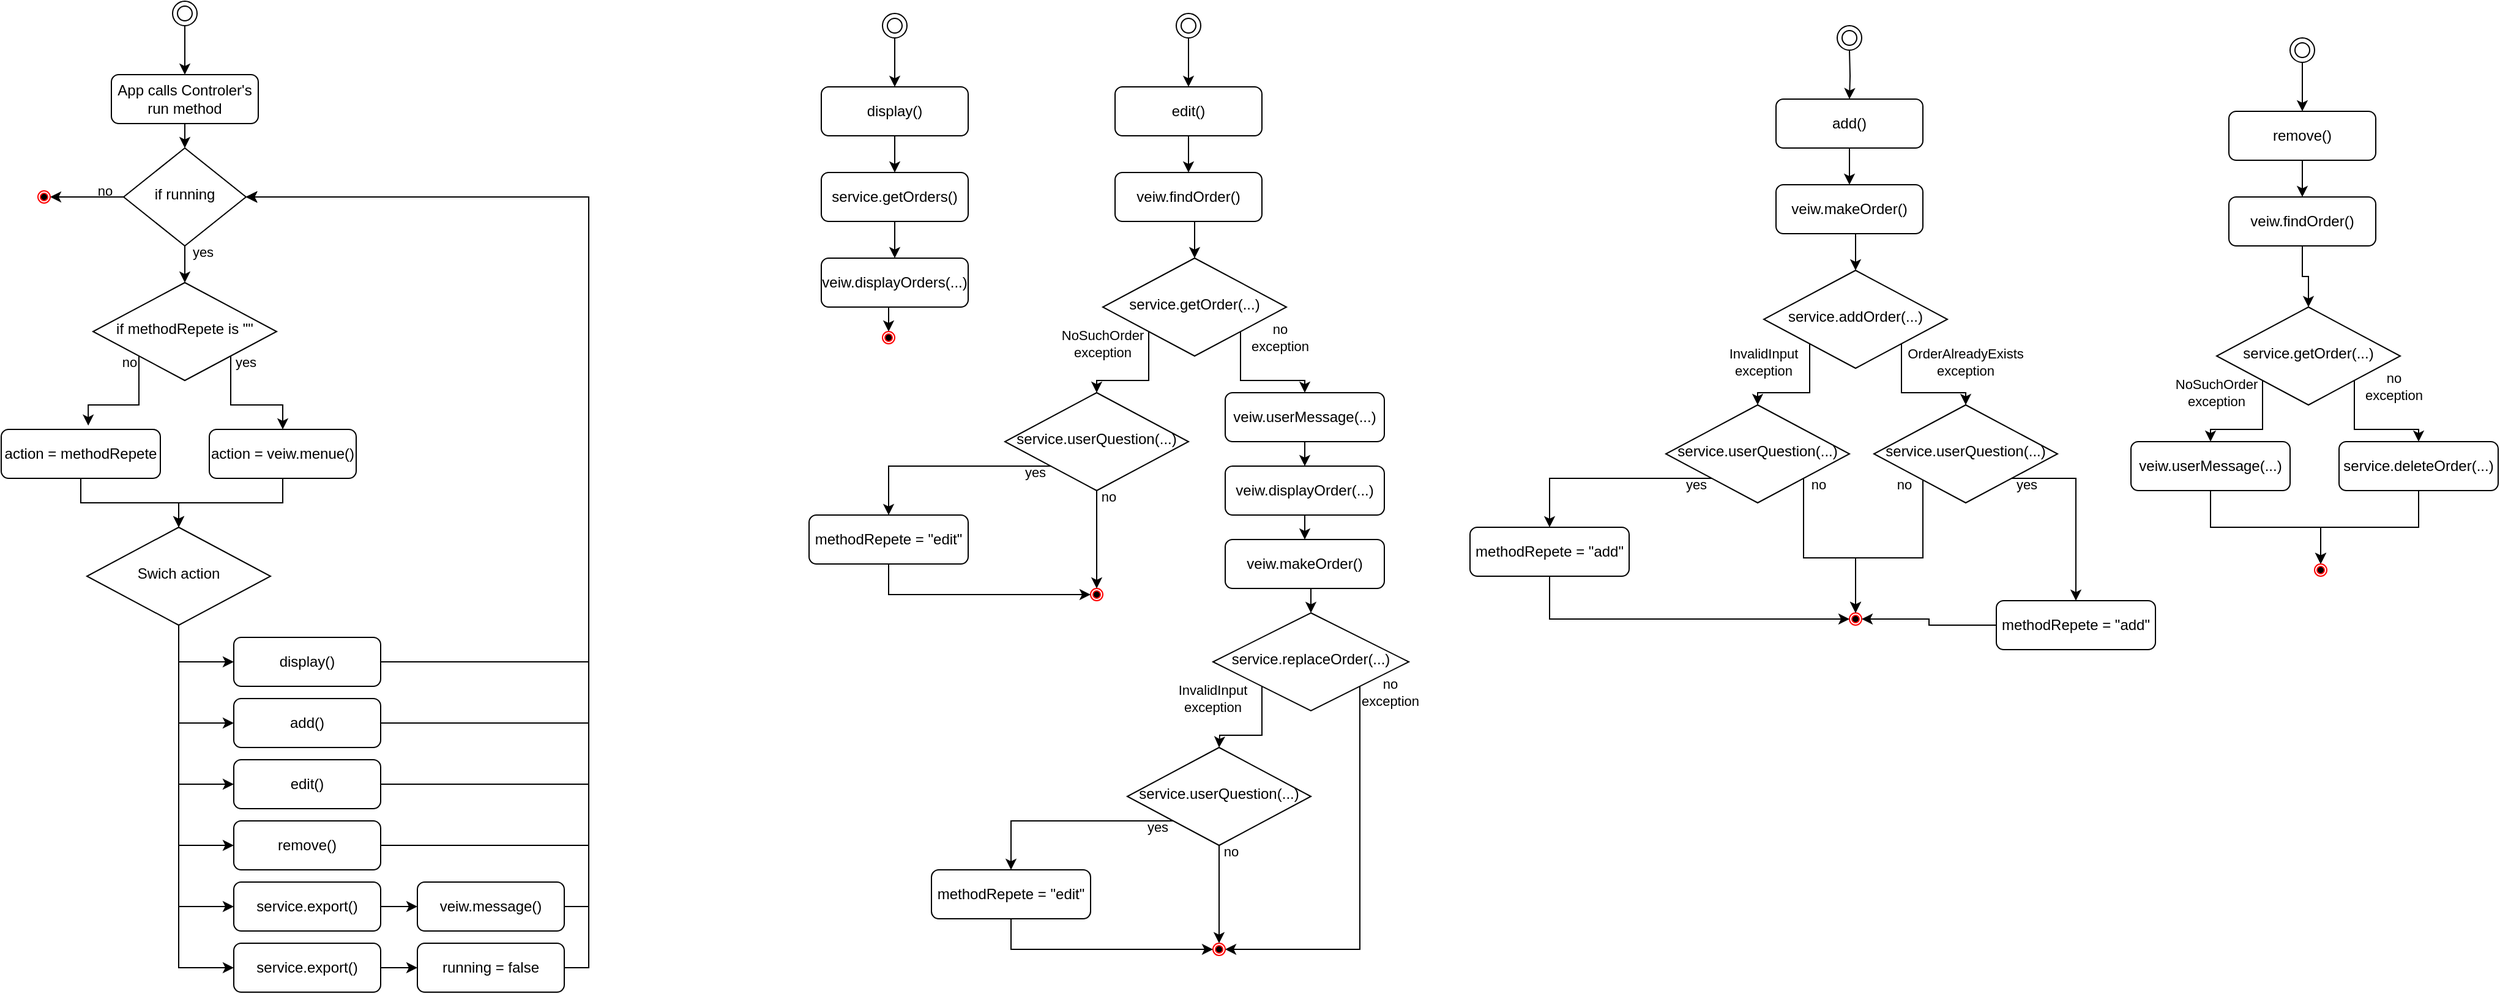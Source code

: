 <mxfile version="24.7.17">
  <diagram id="C5RBs43oDa-KdzZeNtuy" name="Page-1">
    <mxGraphModel dx="679" dy="293" grid="1" gridSize="10" guides="0" tooltips="1" connect="1" arrows="1" fold="1" page="1" pageScale="1" pageWidth="827" pageHeight="1169" math="0" shadow="0">
      <root>
        <mxCell id="WIyWlLk6GJQsqaUBKTNV-0" />
        <mxCell id="WIyWlLk6GJQsqaUBKTNV-1" parent="WIyWlLk6GJQsqaUBKTNV-0" />
        <mxCell id="7ZxJNs3VHyKRD9COMfkm-7" style="edgeStyle=orthogonalEdgeStyle;rounded=0;orthogonalLoop=1;jettySize=auto;html=1;exitX=0.5;exitY=1;exitDx=0;exitDy=0;entryX=0.5;entryY=0;entryDx=0;entryDy=0;" edge="1" parent="WIyWlLk6GJQsqaUBKTNV-1" source="WIyWlLk6GJQsqaUBKTNV-3" target="7ZxJNs3VHyKRD9COMfkm-1">
          <mxGeometry relative="1" as="geometry" />
        </mxCell>
        <mxCell id="WIyWlLk6GJQsqaUBKTNV-3" value="App calls Controler&#39;s run method" style="rounded=1;whiteSpace=wrap;html=1;fontSize=12;glass=0;strokeWidth=1;shadow=0;" parent="WIyWlLk6GJQsqaUBKTNV-1" vertex="1">
          <mxGeometry x="160" y="80" width="120" height="40" as="geometry" />
        </mxCell>
        <mxCell id="7ZxJNs3VHyKRD9COMfkm-8" style="edgeStyle=orthogonalEdgeStyle;rounded=0;orthogonalLoop=1;jettySize=auto;html=1;exitX=0;exitY=0.5;exitDx=0;exitDy=0;entryX=1;entryY=0.5;entryDx=0;entryDy=0;" edge="1" parent="WIyWlLk6GJQsqaUBKTNV-1" source="7ZxJNs3VHyKRD9COMfkm-1" target="7ZxJNs3VHyKRD9COMfkm-3">
          <mxGeometry relative="1" as="geometry" />
        </mxCell>
        <mxCell id="7ZxJNs3VHyKRD9COMfkm-14" style="edgeStyle=orthogonalEdgeStyle;rounded=0;orthogonalLoop=1;jettySize=auto;html=1;exitX=0.5;exitY=1;exitDx=0;exitDy=0;entryX=0.5;entryY=0;entryDx=0;entryDy=0;" edge="1" parent="WIyWlLk6GJQsqaUBKTNV-1" source="7ZxJNs3VHyKRD9COMfkm-1" target="7ZxJNs3VHyKRD9COMfkm-2">
          <mxGeometry relative="1" as="geometry" />
        </mxCell>
        <mxCell id="7ZxJNs3VHyKRD9COMfkm-1" value="if running" style="rhombus;whiteSpace=wrap;html=1;shadow=0;fontFamily=Helvetica;fontSize=12;align=center;strokeWidth=1;spacing=6;spacingTop=-4;" vertex="1" parent="WIyWlLk6GJQsqaUBKTNV-1">
          <mxGeometry x="170" y="140" width="100" height="80" as="geometry" />
        </mxCell>
        <mxCell id="7ZxJNs3VHyKRD9COMfkm-20" style="edgeStyle=orthogonalEdgeStyle;rounded=0;orthogonalLoop=1;jettySize=auto;html=1;exitX=1;exitY=1;exitDx=0;exitDy=0;" edge="1" parent="WIyWlLk6GJQsqaUBKTNV-1" source="7ZxJNs3VHyKRD9COMfkm-2" target="7ZxJNs3VHyKRD9COMfkm-19">
          <mxGeometry relative="1" as="geometry" />
        </mxCell>
        <mxCell id="7ZxJNs3VHyKRD9COMfkm-2" value="if methodRepete is &quot;&quot;" style="rhombus;whiteSpace=wrap;html=1;shadow=0;fontFamily=Helvetica;fontSize=12;align=center;strokeWidth=1;spacing=6;spacingTop=-4;" vertex="1" parent="WIyWlLk6GJQsqaUBKTNV-1">
          <mxGeometry x="145" y="250" width="150" height="80" as="geometry" />
        </mxCell>
        <mxCell id="7ZxJNs3VHyKRD9COMfkm-3" value="" style="ellipse;html=1;shape=endState;fillColor=#000000;strokeColor=#ff0000;" vertex="1" parent="WIyWlLk6GJQsqaUBKTNV-1">
          <mxGeometry x="100" y="175" width="10" height="10" as="geometry" />
        </mxCell>
        <mxCell id="7ZxJNs3VHyKRD9COMfkm-6" style="edgeStyle=orthogonalEdgeStyle;rounded=0;orthogonalLoop=1;jettySize=auto;html=1;exitX=0.5;exitY=1;exitDx=0;exitDy=0;entryX=0.5;entryY=0;entryDx=0;entryDy=0;" edge="1" parent="WIyWlLk6GJQsqaUBKTNV-1" source="7ZxJNs3VHyKRD9COMfkm-4" target="WIyWlLk6GJQsqaUBKTNV-3">
          <mxGeometry relative="1" as="geometry" />
        </mxCell>
        <mxCell id="7ZxJNs3VHyKRD9COMfkm-4" value="" style="ellipse;shape=doubleEllipse;html=1;dashed=0;whiteSpace=wrap;aspect=fixed;" vertex="1" parent="WIyWlLk6GJQsqaUBKTNV-1">
          <mxGeometry x="210" y="20" width="20" height="20" as="geometry" />
        </mxCell>
        <mxCell id="7ZxJNs3VHyKRD9COMfkm-12" value="no" style="text;html=1;align=center;verticalAlign=middle;whiteSpace=wrap;rounded=0;fontSize=11;" vertex="1" parent="WIyWlLk6GJQsqaUBKTNV-1">
          <mxGeometry x="140" y="170" width="30" height="10" as="geometry" />
        </mxCell>
        <mxCell id="7ZxJNs3VHyKRD9COMfkm-16" value="yes" style="text;html=1;align=center;verticalAlign=middle;whiteSpace=wrap;rounded=0;fontSize=11;" vertex="1" parent="WIyWlLk6GJQsqaUBKTNV-1">
          <mxGeometry x="220" y="220" width="30" height="10" as="geometry" />
        </mxCell>
        <mxCell id="7ZxJNs3VHyKRD9COMfkm-34" style="edgeStyle=orthogonalEdgeStyle;rounded=0;orthogonalLoop=1;jettySize=auto;html=1;exitX=0.5;exitY=1;exitDx=0;exitDy=0;entryX=0.5;entryY=0;entryDx=0;entryDy=0;" edge="1" parent="WIyWlLk6GJQsqaUBKTNV-1" source="7ZxJNs3VHyKRD9COMfkm-18" target="7ZxJNs3VHyKRD9COMfkm-30">
          <mxGeometry relative="1" as="geometry" />
        </mxCell>
        <mxCell id="7ZxJNs3VHyKRD9COMfkm-18" value="action = methodRepete" style="rounded=1;whiteSpace=wrap;html=1;fontSize=12;glass=0;strokeWidth=1;shadow=0;" vertex="1" parent="WIyWlLk6GJQsqaUBKTNV-1">
          <mxGeometry x="70" y="370" width="130" height="40" as="geometry" />
        </mxCell>
        <mxCell id="7ZxJNs3VHyKRD9COMfkm-35" style="edgeStyle=orthogonalEdgeStyle;rounded=0;orthogonalLoop=1;jettySize=auto;html=1;exitX=0.5;exitY=1;exitDx=0;exitDy=0;entryX=0.5;entryY=0;entryDx=0;entryDy=0;" edge="1" parent="WIyWlLk6GJQsqaUBKTNV-1" source="7ZxJNs3VHyKRD9COMfkm-19" target="7ZxJNs3VHyKRD9COMfkm-30">
          <mxGeometry relative="1" as="geometry" />
        </mxCell>
        <mxCell id="7ZxJNs3VHyKRD9COMfkm-19" value="action = veiw.menue()" style="rounded=1;whiteSpace=wrap;html=1;fontSize=12;glass=0;strokeWidth=1;shadow=0;" vertex="1" parent="WIyWlLk6GJQsqaUBKTNV-1">
          <mxGeometry x="240" y="370" width="120" height="40" as="geometry" />
        </mxCell>
        <mxCell id="7ZxJNs3VHyKRD9COMfkm-21" style="edgeStyle=orthogonalEdgeStyle;rounded=0;orthogonalLoop=1;jettySize=auto;html=1;exitX=0;exitY=1;exitDx=0;exitDy=0;entryX=0.547;entryY=-0.078;entryDx=0;entryDy=0;entryPerimeter=0;" edge="1" parent="WIyWlLk6GJQsqaUBKTNV-1" source="7ZxJNs3VHyKRD9COMfkm-2" target="7ZxJNs3VHyKRD9COMfkm-18">
          <mxGeometry relative="1" as="geometry" />
        </mxCell>
        <mxCell id="7ZxJNs3VHyKRD9COMfkm-22" value="yes" style="text;html=1;align=center;verticalAlign=middle;whiteSpace=wrap;rounded=0;fontSize=11;" vertex="1" parent="WIyWlLk6GJQsqaUBKTNV-1">
          <mxGeometry x="260" y="310" width="20" height="10" as="geometry" />
        </mxCell>
        <mxCell id="7ZxJNs3VHyKRD9COMfkm-23" value="no" style="text;html=1;align=center;verticalAlign=middle;whiteSpace=wrap;rounded=0;fontSize=11;" vertex="1" parent="WIyWlLk6GJQsqaUBKTNV-1">
          <mxGeometry x="160" y="310" width="30" height="10" as="geometry" />
        </mxCell>
        <mxCell id="7ZxJNs3VHyKRD9COMfkm-46" style="edgeStyle=orthogonalEdgeStyle;rounded=0;orthogonalLoop=1;jettySize=auto;html=1;exitX=0.5;exitY=1;exitDx=0;exitDy=0;entryX=0;entryY=0.5;entryDx=0;entryDy=0;" edge="1" parent="WIyWlLk6GJQsqaUBKTNV-1" source="7ZxJNs3VHyKRD9COMfkm-30" target="7ZxJNs3VHyKRD9COMfkm-36">
          <mxGeometry relative="1" as="geometry" />
        </mxCell>
        <mxCell id="7ZxJNs3VHyKRD9COMfkm-47" style="edgeStyle=orthogonalEdgeStyle;rounded=0;orthogonalLoop=1;jettySize=auto;html=1;exitX=0.5;exitY=1;exitDx=0;exitDy=0;entryX=0;entryY=0.5;entryDx=0;entryDy=0;" edge="1" parent="WIyWlLk6GJQsqaUBKTNV-1" source="7ZxJNs3VHyKRD9COMfkm-30" target="7ZxJNs3VHyKRD9COMfkm-41">
          <mxGeometry relative="1" as="geometry" />
        </mxCell>
        <mxCell id="7ZxJNs3VHyKRD9COMfkm-48" style="edgeStyle=orthogonalEdgeStyle;rounded=0;orthogonalLoop=1;jettySize=auto;html=1;entryX=0;entryY=0.5;entryDx=0;entryDy=0;" edge="1" parent="WIyWlLk6GJQsqaUBKTNV-1" source="7ZxJNs3VHyKRD9COMfkm-30" target="7ZxJNs3VHyKRD9COMfkm-40">
          <mxGeometry relative="1" as="geometry" />
        </mxCell>
        <mxCell id="7ZxJNs3VHyKRD9COMfkm-49" style="edgeStyle=orthogonalEdgeStyle;rounded=0;orthogonalLoop=1;jettySize=auto;html=1;entryX=0;entryY=0.5;entryDx=0;entryDy=0;" edge="1" parent="WIyWlLk6GJQsqaUBKTNV-1" source="7ZxJNs3VHyKRD9COMfkm-30" target="7ZxJNs3VHyKRD9COMfkm-39">
          <mxGeometry relative="1" as="geometry" />
        </mxCell>
        <mxCell id="7ZxJNs3VHyKRD9COMfkm-50" style="edgeStyle=orthogonalEdgeStyle;rounded=0;orthogonalLoop=1;jettySize=auto;html=1;entryX=0;entryY=0.5;entryDx=0;entryDy=0;" edge="1" parent="WIyWlLk6GJQsqaUBKTNV-1" source="7ZxJNs3VHyKRD9COMfkm-30" target="7ZxJNs3VHyKRD9COMfkm-38">
          <mxGeometry relative="1" as="geometry" />
        </mxCell>
        <mxCell id="7ZxJNs3VHyKRD9COMfkm-51" style="edgeStyle=orthogonalEdgeStyle;rounded=0;orthogonalLoop=1;jettySize=auto;html=1;entryX=0;entryY=0.5;entryDx=0;entryDy=0;" edge="1" parent="WIyWlLk6GJQsqaUBKTNV-1" source="7ZxJNs3VHyKRD9COMfkm-30" target="7ZxJNs3VHyKRD9COMfkm-42">
          <mxGeometry relative="1" as="geometry" />
        </mxCell>
        <mxCell id="7ZxJNs3VHyKRD9COMfkm-30" value="Swich action" style="rhombus;whiteSpace=wrap;html=1;shadow=0;fontFamily=Helvetica;fontSize=12;align=center;strokeWidth=1;spacing=6;spacingTop=-4;" vertex="1" parent="WIyWlLk6GJQsqaUBKTNV-1">
          <mxGeometry x="140" y="450" width="150" height="80" as="geometry" />
        </mxCell>
        <mxCell id="7ZxJNs3VHyKRD9COMfkm-60" style="edgeStyle=orthogonalEdgeStyle;rounded=0;orthogonalLoop=1;jettySize=auto;html=1;exitX=1;exitY=0.5;exitDx=0;exitDy=0;entryX=1;entryY=0.5;entryDx=0;entryDy=0;" edge="1" parent="WIyWlLk6GJQsqaUBKTNV-1" source="7ZxJNs3VHyKRD9COMfkm-36" target="7ZxJNs3VHyKRD9COMfkm-1">
          <mxGeometry relative="1" as="geometry">
            <mxPoint x="550" y="559.692" as="targetPoint" />
            <Array as="points">
              <mxPoint x="550" y="560" />
              <mxPoint x="550" y="180" />
            </Array>
          </mxGeometry>
        </mxCell>
        <mxCell id="7ZxJNs3VHyKRD9COMfkm-36" value="display()" style="rounded=1;whiteSpace=wrap;html=1;fontSize=12;glass=0;strokeWidth=1;shadow=0;" vertex="1" parent="WIyWlLk6GJQsqaUBKTNV-1">
          <mxGeometry x="260" y="540" width="120" height="40" as="geometry" />
        </mxCell>
        <mxCell id="7ZxJNs3VHyKRD9COMfkm-56" style="edgeStyle=orthogonalEdgeStyle;rounded=0;orthogonalLoop=1;jettySize=auto;html=1;exitX=1;exitY=0.5;exitDx=0;exitDy=0;entryX=1;entryY=0.5;entryDx=0;entryDy=0;" edge="1" parent="WIyWlLk6GJQsqaUBKTNV-1" source="7ZxJNs3VHyKRD9COMfkm-37" target="7ZxJNs3VHyKRD9COMfkm-1">
          <mxGeometry relative="1" as="geometry">
            <mxPoint x="570" y="540" as="targetPoint" />
          </mxGeometry>
        </mxCell>
        <mxCell id="7ZxJNs3VHyKRD9COMfkm-37" value="veiw.message()" style="rounded=1;whiteSpace=wrap;html=1;fontSize=12;glass=0;strokeWidth=1;shadow=0;" vertex="1" parent="WIyWlLk6GJQsqaUBKTNV-1">
          <mxGeometry x="410" y="740" width="120" height="40" as="geometry" />
        </mxCell>
        <mxCell id="7ZxJNs3VHyKRD9COMfkm-52" style="edgeStyle=orthogonalEdgeStyle;rounded=0;orthogonalLoop=1;jettySize=auto;html=1;exitX=1;exitY=0.5;exitDx=0;exitDy=0;entryX=0;entryY=0.5;entryDx=0;entryDy=0;" edge="1" parent="WIyWlLk6GJQsqaUBKTNV-1" source="7ZxJNs3VHyKRD9COMfkm-38" target="7ZxJNs3VHyKRD9COMfkm-37">
          <mxGeometry relative="1" as="geometry" />
        </mxCell>
        <mxCell id="7ZxJNs3VHyKRD9COMfkm-38" value="service.export()" style="rounded=1;whiteSpace=wrap;html=1;fontSize=12;glass=0;strokeWidth=1;shadow=0;" vertex="1" parent="WIyWlLk6GJQsqaUBKTNV-1">
          <mxGeometry x="260" y="740" width="120" height="40" as="geometry" />
        </mxCell>
        <mxCell id="7ZxJNs3VHyKRD9COMfkm-57" style="edgeStyle=orthogonalEdgeStyle;rounded=0;orthogonalLoop=1;jettySize=auto;html=1;entryX=1;entryY=0.5;entryDx=0;entryDy=0;" edge="1" parent="WIyWlLk6GJQsqaUBKTNV-1" source="7ZxJNs3VHyKRD9COMfkm-39" target="7ZxJNs3VHyKRD9COMfkm-1">
          <mxGeometry relative="1" as="geometry">
            <mxPoint x="330" y="200" as="targetPoint" />
            <Array as="points">
              <mxPoint x="550" y="710" />
              <mxPoint x="550" y="180" />
            </Array>
          </mxGeometry>
        </mxCell>
        <mxCell id="7ZxJNs3VHyKRD9COMfkm-39" value="remove()" style="rounded=1;whiteSpace=wrap;html=1;fontSize=12;glass=0;strokeWidth=1;shadow=0;" vertex="1" parent="WIyWlLk6GJQsqaUBKTNV-1">
          <mxGeometry x="260" y="690" width="120" height="40" as="geometry" />
        </mxCell>
        <mxCell id="7ZxJNs3VHyKRD9COMfkm-58" style="edgeStyle=orthogonalEdgeStyle;rounded=0;orthogonalLoop=1;jettySize=auto;html=1;entryX=1;entryY=0.5;entryDx=0;entryDy=0;" edge="1" parent="WIyWlLk6GJQsqaUBKTNV-1" source="7ZxJNs3VHyKRD9COMfkm-40" target="7ZxJNs3VHyKRD9COMfkm-1">
          <mxGeometry relative="1" as="geometry">
            <mxPoint x="550" y="660" as="targetPoint" />
            <Array as="points">
              <mxPoint x="550" y="660" />
              <mxPoint x="550" y="180" />
            </Array>
          </mxGeometry>
        </mxCell>
        <mxCell id="7ZxJNs3VHyKRD9COMfkm-40" value="edit()" style="rounded=1;whiteSpace=wrap;html=1;fontSize=12;glass=0;strokeWidth=1;shadow=0;" vertex="1" parent="WIyWlLk6GJQsqaUBKTNV-1">
          <mxGeometry x="260" y="640" width="120" height="40" as="geometry" />
        </mxCell>
        <mxCell id="7ZxJNs3VHyKRD9COMfkm-59" style="edgeStyle=orthogonalEdgeStyle;rounded=0;orthogonalLoop=1;jettySize=auto;html=1;exitX=1;exitY=0.5;exitDx=0;exitDy=0;entryX=1;entryY=0.5;entryDx=0;entryDy=0;" edge="1" parent="WIyWlLk6GJQsqaUBKTNV-1" source="7ZxJNs3VHyKRD9COMfkm-41" target="7ZxJNs3VHyKRD9COMfkm-1">
          <mxGeometry relative="1" as="geometry">
            <mxPoint x="330" y="230" as="targetPoint" />
            <Array as="points">
              <mxPoint x="550" y="610" />
              <mxPoint x="550" y="180" />
            </Array>
          </mxGeometry>
        </mxCell>
        <mxCell id="7ZxJNs3VHyKRD9COMfkm-41" value="add()" style="rounded=1;whiteSpace=wrap;html=1;fontSize=12;glass=0;strokeWidth=1;shadow=0;" vertex="1" parent="WIyWlLk6GJQsqaUBKTNV-1">
          <mxGeometry x="260" y="590" width="120" height="40" as="geometry" />
        </mxCell>
        <mxCell id="7ZxJNs3VHyKRD9COMfkm-53" style="edgeStyle=orthogonalEdgeStyle;rounded=0;orthogonalLoop=1;jettySize=auto;html=1;exitX=1;exitY=0.5;exitDx=0;exitDy=0;entryX=0;entryY=0.5;entryDx=0;entryDy=0;" edge="1" parent="WIyWlLk6GJQsqaUBKTNV-1" source="7ZxJNs3VHyKRD9COMfkm-42" target="7ZxJNs3VHyKRD9COMfkm-43">
          <mxGeometry relative="1" as="geometry" />
        </mxCell>
        <mxCell id="7ZxJNs3VHyKRD9COMfkm-42" value="service.export()" style="rounded=1;whiteSpace=wrap;html=1;fontSize=12;glass=0;strokeWidth=1;shadow=0;" vertex="1" parent="WIyWlLk6GJQsqaUBKTNV-1">
          <mxGeometry x="260" y="790" width="120" height="40" as="geometry" />
        </mxCell>
        <mxCell id="7ZxJNs3VHyKRD9COMfkm-55" style="edgeStyle=orthogonalEdgeStyle;rounded=0;orthogonalLoop=1;jettySize=auto;html=1;exitX=1;exitY=0.5;exitDx=0;exitDy=0;entryX=1;entryY=0.5;entryDx=0;entryDy=0;" edge="1" parent="WIyWlLk6GJQsqaUBKTNV-1" source="7ZxJNs3VHyKRD9COMfkm-43" target="7ZxJNs3VHyKRD9COMfkm-1">
          <mxGeometry relative="1" as="geometry">
            <mxPoint x="550" y="177.538" as="targetPoint" />
          </mxGeometry>
        </mxCell>
        <mxCell id="7ZxJNs3VHyKRD9COMfkm-43" value="running = false" style="rounded=1;whiteSpace=wrap;html=1;fontSize=12;glass=0;strokeWidth=1;shadow=0;" vertex="1" parent="WIyWlLk6GJQsqaUBKTNV-1">
          <mxGeometry x="410" y="790" width="120" height="40" as="geometry" />
        </mxCell>
        <mxCell id="7ZxJNs3VHyKRD9COMfkm-70" style="edgeStyle=orthogonalEdgeStyle;rounded=0;orthogonalLoop=1;jettySize=auto;html=1;exitX=0.5;exitY=1;exitDx=0;exitDy=0;entryX=0.5;entryY=0;entryDx=0;entryDy=0;" edge="1" parent="WIyWlLk6GJQsqaUBKTNV-1" source="7ZxJNs3VHyKRD9COMfkm-61" target="7ZxJNs3VHyKRD9COMfkm-64">
          <mxGeometry relative="1" as="geometry" />
        </mxCell>
        <mxCell id="7ZxJNs3VHyKRD9COMfkm-61" value="display()" style="rounded=1;whiteSpace=wrap;html=1;fontSize=12;glass=0;strokeWidth=1;shadow=0;" vertex="1" parent="WIyWlLk6GJQsqaUBKTNV-1">
          <mxGeometry x="740" y="90" width="120" height="40" as="geometry" />
        </mxCell>
        <mxCell id="7ZxJNs3VHyKRD9COMfkm-62" style="edgeStyle=orthogonalEdgeStyle;rounded=0;orthogonalLoop=1;jettySize=auto;html=1;exitX=0.5;exitY=1;exitDx=0;exitDy=0;entryX=0.5;entryY=0;entryDx=0;entryDy=0;" edge="1" parent="WIyWlLk6GJQsqaUBKTNV-1" source="7ZxJNs3VHyKRD9COMfkm-63" target="7ZxJNs3VHyKRD9COMfkm-61">
          <mxGeometry relative="1" as="geometry" />
        </mxCell>
        <mxCell id="7ZxJNs3VHyKRD9COMfkm-63" value="" style="ellipse;shape=doubleEllipse;html=1;dashed=0;whiteSpace=wrap;aspect=fixed;" vertex="1" parent="WIyWlLk6GJQsqaUBKTNV-1">
          <mxGeometry x="790" y="30" width="20" height="20" as="geometry" />
        </mxCell>
        <mxCell id="7ZxJNs3VHyKRD9COMfkm-71" style="edgeStyle=orthogonalEdgeStyle;rounded=0;orthogonalLoop=1;jettySize=auto;html=1;exitX=0.5;exitY=1;exitDx=0;exitDy=0;entryX=0.5;entryY=0;entryDx=0;entryDy=0;" edge="1" parent="WIyWlLk6GJQsqaUBKTNV-1" source="7ZxJNs3VHyKRD9COMfkm-64" target="7ZxJNs3VHyKRD9COMfkm-65">
          <mxGeometry relative="1" as="geometry" />
        </mxCell>
        <mxCell id="7ZxJNs3VHyKRD9COMfkm-64" value="service.getOrders()" style="rounded=1;whiteSpace=wrap;html=1;fontSize=12;glass=0;strokeWidth=1;shadow=0;" vertex="1" parent="WIyWlLk6GJQsqaUBKTNV-1">
          <mxGeometry x="740" y="160" width="120" height="40" as="geometry" />
        </mxCell>
        <mxCell id="7ZxJNs3VHyKRD9COMfkm-72" style="edgeStyle=orthogonalEdgeStyle;rounded=0;orthogonalLoop=1;jettySize=auto;html=1;exitX=0.5;exitY=1;exitDx=0;exitDy=0;entryX=0.5;entryY=0;entryDx=0;entryDy=0;" edge="1" parent="WIyWlLk6GJQsqaUBKTNV-1" source="7ZxJNs3VHyKRD9COMfkm-65" target="7ZxJNs3VHyKRD9COMfkm-69">
          <mxGeometry relative="1" as="geometry" />
        </mxCell>
        <mxCell id="7ZxJNs3VHyKRD9COMfkm-65" value="veiw.displayOrders(...)" style="rounded=1;whiteSpace=wrap;html=1;fontSize=12;glass=0;strokeWidth=1;shadow=0;" vertex="1" parent="WIyWlLk6GJQsqaUBKTNV-1">
          <mxGeometry x="740" y="230" width="120" height="40" as="geometry" />
        </mxCell>
        <mxCell id="7ZxJNs3VHyKRD9COMfkm-69" value="" style="ellipse;html=1;shape=endState;fillColor=#000000;strokeColor=#ff0000;" vertex="1" parent="WIyWlLk6GJQsqaUBKTNV-1">
          <mxGeometry x="790" y="290" width="10" height="10" as="geometry" />
        </mxCell>
        <mxCell id="7ZxJNs3VHyKRD9COMfkm-73" style="edgeStyle=orthogonalEdgeStyle;rounded=0;orthogonalLoop=1;jettySize=auto;html=1;exitX=0.5;exitY=1;exitDx=0;exitDy=0;entryX=0.5;entryY=0;entryDx=0;entryDy=0;" edge="1" parent="WIyWlLk6GJQsqaUBKTNV-1" source="7ZxJNs3VHyKRD9COMfkm-74" target="7ZxJNs3VHyKRD9COMfkm-78">
          <mxGeometry relative="1" as="geometry" />
        </mxCell>
        <mxCell id="7ZxJNs3VHyKRD9COMfkm-74" value="edit()" style="rounded=1;whiteSpace=wrap;html=1;fontSize=12;glass=0;strokeWidth=1;shadow=0;" vertex="1" parent="WIyWlLk6GJQsqaUBKTNV-1">
          <mxGeometry x="980" y="90" width="120" height="40" as="geometry" />
        </mxCell>
        <mxCell id="7ZxJNs3VHyKRD9COMfkm-75" style="edgeStyle=orthogonalEdgeStyle;rounded=0;orthogonalLoop=1;jettySize=auto;html=1;exitX=0.5;exitY=1;exitDx=0;exitDy=0;entryX=0.5;entryY=0;entryDx=0;entryDy=0;" edge="1" parent="WIyWlLk6GJQsqaUBKTNV-1" source="7ZxJNs3VHyKRD9COMfkm-76" target="7ZxJNs3VHyKRD9COMfkm-74">
          <mxGeometry relative="1" as="geometry" />
        </mxCell>
        <mxCell id="7ZxJNs3VHyKRD9COMfkm-76" value="" style="ellipse;shape=doubleEllipse;html=1;dashed=0;whiteSpace=wrap;aspect=fixed;" vertex="1" parent="WIyWlLk6GJQsqaUBKTNV-1">
          <mxGeometry x="1030" y="30" width="20" height="20" as="geometry" />
        </mxCell>
        <mxCell id="7ZxJNs3VHyKRD9COMfkm-77" style="edgeStyle=orthogonalEdgeStyle;rounded=0;orthogonalLoop=1;jettySize=auto;html=1;exitX=0.5;exitY=1;exitDx=0;exitDy=0;entryX=0.5;entryY=0;entryDx=0;entryDy=0;" edge="1" parent="WIyWlLk6GJQsqaUBKTNV-1" source="7ZxJNs3VHyKRD9COMfkm-78" target="7ZxJNs3VHyKRD9COMfkm-82">
          <mxGeometry relative="1" as="geometry">
            <mxPoint x="1040" y="230" as="targetPoint" />
          </mxGeometry>
        </mxCell>
        <mxCell id="7ZxJNs3VHyKRD9COMfkm-78" value="veiw.findOrder()" style="rounded=1;whiteSpace=wrap;html=1;fontSize=12;glass=0;strokeWidth=1;shadow=0;" vertex="1" parent="WIyWlLk6GJQsqaUBKTNV-1">
          <mxGeometry x="980" y="160" width="120" height="40" as="geometry" />
        </mxCell>
        <mxCell id="7ZxJNs3VHyKRD9COMfkm-107" style="edgeStyle=orthogonalEdgeStyle;rounded=0;orthogonalLoop=1;jettySize=auto;html=1;exitX=1;exitY=1;exitDx=0;exitDy=0;" edge="1" parent="WIyWlLk6GJQsqaUBKTNV-1" source="7ZxJNs3VHyKRD9COMfkm-82" target="7ZxJNs3VHyKRD9COMfkm-98">
          <mxGeometry relative="1" as="geometry" />
        </mxCell>
        <mxCell id="7ZxJNs3VHyKRD9COMfkm-141" style="edgeStyle=orthogonalEdgeStyle;rounded=0;orthogonalLoop=1;jettySize=auto;html=1;exitX=0;exitY=1;exitDx=0;exitDy=0;entryX=0.5;entryY=0;entryDx=0;entryDy=0;" edge="1" parent="WIyWlLk6GJQsqaUBKTNV-1" source="7ZxJNs3VHyKRD9COMfkm-82" target="7ZxJNs3VHyKRD9COMfkm-138">
          <mxGeometry relative="1" as="geometry" />
        </mxCell>
        <mxCell id="7ZxJNs3VHyKRD9COMfkm-82" value="service.getOrder(...)" style="rhombus;whiteSpace=wrap;html=1;shadow=0;fontFamily=Helvetica;fontSize=12;align=center;strokeWidth=1;spacing=6;spacingTop=-4;" vertex="1" parent="WIyWlLk6GJQsqaUBKTNV-1">
          <mxGeometry x="970" y="230" width="150" height="80" as="geometry" />
        </mxCell>
        <mxCell id="7ZxJNs3VHyKRD9COMfkm-84" value="" style="ellipse;html=1;shape=endState;fillColor=#000000;strokeColor=#ff0000;" vertex="1" parent="WIyWlLk6GJQsqaUBKTNV-1">
          <mxGeometry x="960" y="500" width="10" height="10" as="geometry" />
        </mxCell>
        <mxCell id="7ZxJNs3VHyKRD9COMfkm-144" style="edgeStyle=orthogonalEdgeStyle;rounded=0;orthogonalLoop=1;jettySize=auto;html=1;exitX=0.5;exitY=1;exitDx=0;exitDy=0;entryX=0;entryY=0.5;entryDx=0;entryDy=0;" edge="1" parent="WIyWlLk6GJQsqaUBKTNV-1" source="7ZxJNs3VHyKRD9COMfkm-87" target="7ZxJNs3VHyKRD9COMfkm-84">
          <mxGeometry relative="1" as="geometry" />
        </mxCell>
        <mxCell id="7ZxJNs3VHyKRD9COMfkm-87" value="methodRepete = &quot;edit&quot;" style="rounded=1;whiteSpace=wrap;html=1;fontSize=12;glass=0;strokeWidth=1;shadow=0;" vertex="1" parent="WIyWlLk6GJQsqaUBKTNV-1">
          <mxGeometry x="730" y="440" width="130" height="40" as="geometry" />
        </mxCell>
        <mxCell id="7ZxJNs3VHyKRD9COMfkm-95" value="no exception" style="text;html=1;align=center;verticalAlign=middle;whiteSpace=wrap;rounded=0;fontSize=11;" vertex="1" parent="WIyWlLk6GJQsqaUBKTNV-1">
          <mxGeometry x="1100" y="290" width="30" height="10" as="geometry" />
        </mxCell>
        <mxCell id="7ZxJNs3VHyKRD9COMfkm-96" value="NoSuchOrder&lt;div&gt;exception&lt;/div&gt;" style="text;html=1;align=center;verticalAlign=middle;whiteSpace=wrap;rounded=0;fontSize=11;" vertex="1" parent="WIyWlLk6GJQsqaUBKTNV-1">
          <mxGeometry x="970" y="290" height="20" as="geometry" />
        </mxCell>
        <mxCell id="7ZxJNs3VHyKRD9COMfkm-108" style="edgeStyle=orthogonalEdgeStyle;rounded=0;orthogonalLoop=1;jettySize=auto;html=1;exitX=0.5;exitY=1;exitDx=0;exitDy=0;entryX=0.5;entryY=0;entryDx=0;entryDy=0;" edge="1" parent="WIyWlLk6GJQsqaUBKTNV-1" source="7ZxJNs3VHyKRD9COMfkm-98" target="7ZxJNs3VHyKRD9COMfkm-99">
          <mxGeometry relative="1" as="geometry" />
        </mxCell>
        <mxCell id="7ZxJNs3VHyKRD9COMfkm-98" value="veiw.userMessage(...)" style="rounded=1;whiteSpace=wrap;html=1;fontSize=12;glass=0;strokeWidth=1;shadow=0;" vertex="1" parent="WIyWlLk6GJQsqaUBKTNV-1">
          <mxGeometry x="1070" y="340" width="130" height="40" as="geometry" />
        </mxCell>
        <mxCell id="7ZxJNs3VHyKRD9COMfkm-109" style="edgeStyle=orthogonalEdgeStyle;rounded=0;orthogonalLoop=1;jettySize=auto;html=1;exitX=0.5;exitY=1;exitDx=0;exitDy=0;entryX=0.5;entryY=0;entryDx=0;entryDy=0;" edge="1" parent="WIyWlLk6GJQsqaUBKTNV-1" source="7ZxJNs3VHyKRD9COMfkm-99" target="7ZxJNs3VHyKRD9COMfkm-100">
          <mxGeometry relative="1" as="geometry" />
        </mxCell>
        <mxCell id="7ZxJNs3VHyKRD9COMfkm-99" value="veiw.displayOrder&lt;span style=&quot;color: rgba(0, 0, 0, 0); font-family: monospace; font-size: 0px; text-align: start; text-wrap: nowrap;&quot;&gt;%3CmxGraphModel%3E%3Croot%3E%3CmxCell%20id%3D%220%22%2F%3E%3CmxCell%20id%3D%221%22%20parent%3D%220%22%2F%3E%3CmxCell%20id%3D%222%22%20value%3D%22veiw.userMessage(...)%22%20style%3D%22rounded%3D1%3BwhiteSpace%3Dwrap%3Bhtml%3D1%3BfontSize%3D12%3Bglass%3D0%3BstrokeWidth%3D1%3Bshadow%3D0%3B%22%20vertex%3D%221%22%20parent%3D%221%22%3E%3CmxGeometry%20x%3D%221070%22%20y%3D%22340%22%20width%3D%22130%22%20height%3D%2240%22%20as%3D%22geometry%22%2F%3E%3C%2FmxCell%3E%3C%2Froot%3E%3C%2FmxGraphModel%3E&lt;/span&gt;(...)" style="rounded=1;whiteSpace=wrap;html=1;fontSize=12;glass=0;strokeWidth=1;shadow=0;" vertex="1" parent="WIyWlLk6GJQsqaUBKTNV-1">
          <mxGeometry x="1070" y="400" width="130" height="40" as="geometry" />
        </mxCell>
        <mxCell id="7ZxJNs3VHyKRD9COMfkm-110" style="edgeStyle=orthogonalEdgeStyle;rounded=0;orthogonalLoop=1;jettySize=auto;html=1;exitX=0.5;exitY=1;exitDx=0;exitDy=0;entryX=0.5;entryY=0;entryDx=0;entryDy=0;" edge="1" parent="WIyWlLk6GJQsqaUBKTNV-1" source="7ZxJNs3VHyKRD9COMfkm-100" target="7ZxJNs3VHyKRD9COMfkm-101">
          <mxGeometry relative="1" as="geometry" />
        </mxCell>
        <mxCell id="7ZxJNs3VHyKRD9COMfkm-100" value="veiw.makeOrder()" style="rounded=1;whiteSpace=wrap;html=1;fontSize=12;glass=0;strokeWidth=1;shadow=0;" vertex="1" parent="WIyWlLk6GJQsqaUBKTNV-1">
          <mxGeometry x="1070" y="460" width="130" height="40" as="geometry" />
        </mxCell>
        <mxCell id="7ZxJNs3VHyKRD9COMfkm-111" style="edgeStyle=orthogonalEdgeStyle;rounded=0;orthogonalLoop=1;jettySize=auto;html=1;exitX=0;exitY=1;exitDx=0;exitDy=0;entryX=0.5;entryY=0;entryDx=0;entryDy=0;" edge="1" parent="WIyWlLk6GJQsqaUBKTNV-1" source="7ZxJNs3VHyKRD9COMfkm-101">
          <mxGeometry relative="1" as="geometry">
            <mxPoint x="1065" y="630" as="targetPoint" />
          </mxGeometry>
        </mxCell>
        <mxCell id="7ZxJNs3VHyKRD9COMfkm-113" style="edgeStyle=orthogonalEdgeStyle;rounded=0;orthogonalLoop=1;jettySize=auto;html=1;exitX=1;exitY=1;exitDx=0;exitDy=0;entryX=1;entryY=0.5;entryDx=0;entryDy=0;" edge="1" parent="WIyWlLk6GJQsqaUBKTNV-1" source="7ZxJNs3VHyKRD9COMfkm-101" target="7ZxJNs3VHyKRD9COMfkm-104">
          <mxGeometry relative="1" as="geometry" />
        </mxCell>
        <mxCell id="7ZxJNs3VHyKRD9COMfkm-101" value="service.replaceOrder(...)" style="rhombus;whiteSpace=wrap;html=1;shadow=0;fontFamily=Helvetica;fontSize=12;align=center;strokeWidth=1;spacing=6;spacingTop=-4;" vertex="1" parent="WIyWlLk6GJQsqaUBKTNV-1">
          <mxGeometry x="1060" y="520" width="160" height="80" as="geometry" />
        </mxCell>
        <mxCell id="7ZxJNs3VHyKRD9COMfkm-104" value="" style="ellipse;html=1;shape=endState;fillColor=#000000;strokeColor=#ff0000;" vertex="1" parent="WIyWlLk6GJQsqaUBKTNV-1">
          <mxGeometry x="1060" y="790" width="10" height="10" as="geometry" />
        </mxCell>
        <mxCell id="7ZxJNs3VHyKRD9COMfkm-112" value="&lt;div&gt;InvalidInput exception&lt;/div&gt;" style="text;html=1;align=center;verticalAlign=middle;whiteSpace=wrap;rounded=0;fontSize=11;" vertex="1" parent="WIyWlLk6GJQsqaUBKTNV-1">
          <mxGeometry x="1020" y="580" width="80" height="20" as="geometry" />
        </mxCell>
        <mxCell id="7ZxJNs3VHyKRD9COMfkm-115" value="no exception" style="text;html=1;align=center;verticalAlign=middle;whiteSpace=wrap;rounded=0;fontSize=11;" vertex="1" parent="WIyWlLk6GJQsqaUBKTNV-1">
          <mxGeometry x="1180" y="570" width="50" height="30" as="geometry" />
        </mxCell>
        <mxCell id="7ZxJNs3VHyKRD9COMfkm-116" style="edgeStyle=orthogonalEdgeStyle;rounded=0;orthogonalLoop=1;jettySize=auto;html=1;exitX=0.5;exitY=1;exitDx=0;exitDy=0;entryX=0.5;entryY=0;entryDx=0;entryDy=0;" edge="1" parent="WIyWlLk6GJQsqaUBKTNV-1" source="7ZxJNs3VHyKRD9COMfkm-117" target="7ZxJNs3VHyKRD9COMfkm-120">
          <mxGeometry relative="1" as="geometry" />
        </mxCell>
        <mxCell id="7ZxJNs3VHyKRD9COMfkm-117" value="add()" style="rounded=1;whiteSpace=wrap;html=1;fontSize=12;glass=0;strokeWidth=1;shadow=0;" vertex="1" parent="WIyWlLk6GJQsqaUBKTNV-1">
          <mxGeometry x="1520" y="100" width="120" height="40" as="geometry" />
        </mxCell>
        <mxCell id="7ZxJNs3VHyKRD9COMfkm-118" style="edgeStyle=orthogonalEdgeStyle;rounded=0;orthogonalLoop=1;jettySize=auto;html=1;exitX=0.5;exitY=1;exitDx=0;exitDy=0;entryX=0.5;entryY=0;entryDx=0;entryDy=0;" edge="1" parent="WIyWlLk6GJQsqaUBKTNV-1" target="7ZxJNs3VHyKRD9COMfkm-117">
          <mxGeometry relative="1" as="geometry">
            <mxPoint x="1580" y="60" as="sourcePoint" />
          </mxGeometry>
        </mxCell>
        <mxCell id="7ZxJNs3VHyKRD9COMfkm-119" style="edgeStyle=orthogonalEdgeStyle;rounded=0;orthogonalLoop=1;jettySize=auto;html=1;exitX=0.5;exitY=1;exitDx=0;exitDy=0;entryX=0.5;entryY=0;entryDx=0;entryDy=0;" edge="1" parent="WIyWlLk6GJQsqaUBKTNV-1" source="7ZxJNs3VHyKRD9COMfkm-120" target="7ZxJNs3VHyKRD9COMfkm-123">
          <mxGeometry relative="1" as="geometry">
            <mxPoint x="1580" y="240" as="targetPoint" />
          </mxGeometry>
        </mxCell>
        <mxCell id="7ZxJNs3VHyKRD9COMfkm-120" value="veiw.makeOrder()" style="rounded=1;whiteSpace=wrap;html=1;fontSize=12;glass=0;strokeWidth=1;shadow=0;" vertex="1" parent="WIyWlLk6GJQsqaUBKTNV-1">
          <mxGeometry x="1520" y="170" width="120" height="40" as="geometry" />
        </mxCell>
        <mxCell id="7ZxJNs3VHyKRD9COMfkm-121" style="edgeStyle=orthogonalEdgeStyle;rounded=0;orthogonalLoop=1;jettySize=auto;html=1;exitX=0;exitY=1;exitDx=0;exitDy=0;entryX=0.5;entryY=0;entryDx=0;entryDy=0;" edge="1" parent="WIyWlLk6GJQsqaUBKTNV-1" source="7ZxJNs3VHyKRD9COMfkm-123">
          <mxGeometry relative="1" as="geometry">
            <mxPoint x="1505" y="350" as="targetPoint" />
            <Array as="points">
              <mxPoint x="1548" y="340" />
              <mxPoint x="1505" y="340" />
            </Array>
          </mxGeometry>
        </mxCell>
        <mxCell id="7ZxJNs3VHyKRD9COMfkm-122" style="edgeStyle=orthogonalEdgeStyle;rounded=0;orthogonalLoop=1;jettySize=auto;html=1;exitX=1;exitY=1;exitDx=0;exitDy=0;" edge="1" parent="WIyWlLk6GJQsqaUBKTNV-1" source="7ZxJNs3VHyKRD9COMfkm-123">
          <mxGeometry relative="1" as="geometry">
            <mxPoint x="1675" y="350" as="targetPoint" />
            <Array as="points">
              <mxPoint x="1623" y="340" />
              <mxPoint x="1675" y="340" />
            </Array>
          </mxGeometry>
        </mxCell>
        <mxCell id="7ZxJNs3VHyKRD9COMfkm-123" value="service.addOrder(...)" style="rhombus;whiteSpace=wrap;html=1;shadow=0;fontFamily=Helvetica;fontSize=12;align=center;strokeWidth=1;spacing=6;spacingTop=-4;" vertex="1" parent="WIyWlLk6GJQsqaUBKTNV-1">
          <mxGeometry x="1510" y="240" width="150" height="80" as="geometry" />
        </mxCell>
        <mxCell id="7ZxJNs3VHyKRD9COMfkm-129" value="OrderAlreadyExists exception" style="text;html=1;align=center;verticalAlign=middle;whiteSpace=wrap;rounded=0;fontSize=11;" vertex="1" parent="WIyWlLk6GJQsqaUBKTNV-1">
          <mxGeometry x="1660" y="310" width="30" height="10" as="geometry" />
        </mxCell>
        <mxCell id="7ZxJNs3VHyKRD9COMfkm-130" value="&lt;div&gt;InvalidInput exception&lt;/div&gt;" style="text;html=1;align=center;verticalAlign=middle;whiteSpace=wrap;rounded=0;fontSize=11;" vertex="1" parent="WIyWlLk6GJQsqaUBKTNV-1">
          <mxGeometry x="1470" y="300" width="80" height="30" as="geometry" />
        </mxCell>
        <mxCell id="7ZxJNs3VHyKRD9COMfkm-137" value="" style="ellipse;shape=doubleEllipse;html=1;dashed=0;whiteSpace=wrap;aspect=fixed;" vertex="1" parent="WIyWlLk6GJQsqaUBKTNV-1">
          <mxGeometry x="1570" y="40" width="20" height="20" as="geometry" />
        </mxCell>
        <mxCell id="7ZxJNs3VHyKRD9COMfkm-142" style="edgeStyle=orthogonalEdgeStyle;rounded=0;orthogonalLoop=1;jettySize=auto;html=1;exitX=0;exitY=1;exitDx=0;exitDy=0;entryX=0.5;entryY=0;entryDx=0;entryDy=0;" edge="1" parent="WIyWlLk6GJQsqaUBKTNV-1" source="7ZxJNs3VHyKRD9COMfkm-138" target="7ZxJNs3VHyKRD9COMfkm-87">
          <mxGeometry relative="1" as="geometry" />
        </mxCell>
        <mxCell id="7ZxJNs3VHyKRD9COMfkm-143" style="edgeStyle=orthogonalEdgeStyle;rounded=0;orthogonalLoop=1;jettySize=auto;html=1;exitX=0.5;exitY=1;exitDx=0;exitDy=0;entryX=0.5;entryY=0;entryDx=0;entryDy=0;" edge="1" parent="WIyWlLk6GJQsqaUBKTNV-1" source="7ZxJNs3VHyKRD9COMfkm-138" target="7ZxJNs3VHyKRD9COMfkm-84">
          <mxGeometry relative="1" as="geometry" />
        </mxCell>
        <mxCell id="7ZxJNs3VHyKRD9COMfkm-138" value="service.userQuestion(...)" style="rhombus;whiteSpace=wrap;html=1;shadow=0;fontFamily=Helvetica;fontSize=12;align=center;strokeWidth=1;spacing=6;spacingTop=-4;" vertex="1" parent="WIyWlLk6GJQsqaUBKTNV-1">
          <mxGeometry x="890" y="340" width="150" height="80" as="geometry" />
        </mxCell>
        <mxCell id="7ZxJNs3VHyKRD9COMfkm-145" value="no" style="text;html=1;align=center;verticalAlign=middle;whiteSpace=wrap;rounded=0;fontSize=11;" vertex="1" parent="WIyWlLk6GJQsqaUBKTNV-1">
          <mxGeometry x="960" y="420" width="30" height="10" as="geometry" />
        </mxCell>
        <mxCell id="7ZxJNs3VHyKRD9COMfkm-146" value="yes" style="text;html=1;align=center;verticalAlign=middle;whiteSpace=wrap;rounded=0;fontSize=11;" vertex="1" parent="WIyWlLk6GJQsqaUBKTNV-1">
          <mxGeometry x="900" y="400" width="30" height="10" as="geometry" />
        </mxCell>
        <mxCell id="7ZxJNs3VHyKRD9COMfkm-155" style="edgeStyle=orthogonalEdgeStyle;rounded=0;orthogonalLoop=1;jettySize=auto;html=1;exitX=0.5;exitY=1;exitDx=0;exitDy=0;entryX=0;entryY=0.5;entryDx=0;entryDy=0;" edge="1" parent="WIyWlLk6GJQsqaUBKTNV-1" source="7ZxJNs3VHyKRD9COMfkm-149" target="7ZxJNs3VHyKRD9COMfkm-104">
          <mxGeometry relative="1" as="geometry" />
        </mxCell>
        <mxCell id="7ZxJNs3VHyKRD9COMfkm-149" value="methodRepete = &quot;edit&quot;" style="rounded=1;whiteSpace=wrap;html=1;fontSize=12;glass=0;strokeWidth=1;shadow=0;" vertex="1" parent="WIyWlLk6GJQsqaUBKTNV-1">
          <mxGeometry x="830" y="730" width="130" height="40" as="geometry" />
        </mxCell>
        <mxCell id="7ZxJNs3VHyKRD9COMfkm-150" style="edgeStyle=orthogonalEdgeStyle;rounded=0;orthogonalLoop=1;jettySize=auto;html=1;exitX=0;exitY=1;exitDx=0;exitDy=0;entryX=0.5;entryY=0;entryDx=0;entryDy=0;" edge="1" parent="WIyWlLk6GJQsqaUBKTNV-1" source="7ZxJNs3VHyKRD9COMfkm-152" target="7ZxJNs3VHyKRD9COMfkm-149">
          <mxGeometry relative="1" as="geometry" />
        </mxCell>
        <mxCell id="7ZxJNs3VHyKRD9COMfkm-151" style="edgeStyle=orthogonalEdgeStyle;rounded=0;orthogonalLoop=1;jettySize=auto;html=1;exitX=0.5;exitY=1;exitDx=0;exitDy=0;entryX=0.5;entryY=0;entryDx=0;entryDy=0;" edge="1" parent="WIyWlLk6GJQsqaUBKTNV-1" source="7ZxJNs3VHyKRD9COMfkm-152">
          <mxGeometry relative="1" as="geometry">
            <mxPoint x="1065" y="790" as="targetPoint" />
          </mxGeometry>
        </mxCell>
        <mxCell id="7ZxJNs3VHyKRD9COMfkm-152" value="service.userQuestion(...)" style="rhombus;whiteSpace=wrap;html=1;shadow=0;fontFamily=Helvetica;fontSize=12;align=center;strokeWidth=1;spacing=6;spacingTop=-4;" vertex="1" parent="WIyWlLk6GJQsqaUBKTNV-1">
          <mxGeometry x="990" y="630" width="150" height="80" as="geometry" />
        </mxCell>
        <mxCell id="7ZxJNs3VHyKRD9COMfkm-153" value="no" style="text;html=1;align=center;verticalAlign=middle;whiteSpace=wrap;rounded=0;fontSize=11;" vertex="1" parent="WIyWlLk6GJQsqaUBKTNV-1">
          <mxGeometry x="1060" y="710" width="30" height="10" as="geometry" />
        </mxCell>
        <mxCell id="7ZxJNs3VHyKRD9COMfkm-154" value="yes" style="text;html=1;align=center;verticalAlign=middle;whiteSpace=wrap;rounded=0;fontSize=11;" vertex="1" parent="WIyWlLk6GJQsqaUBKTNV-1">
          <mxGeometry x="1000" y="690" width="30" height="10" as="geometry" />
        </mxCell>
        <mxCell id="7ZxJNs3VHyKRD9COMfkm-164" value="" style="ellipse;html=1;shape=endState;fillColor=#000000;strokeColor=#ff0000;" vertex="1" parent="WIyWlLk6GJQsqaUBKTNV-1">
          <mxGeometry x="1580" y="520" width="10" height="10" as="geometry" />
        </mxCell>
        <mxCell id="7ZxJNs3VHyKRD9COMfkm-165" style="edgeStyle=orthogonalEdgeStyle;rounded=0;orthogonalLoop=1;jettySize=auto;html=1;exitX=0.5;exitY=1;exitDx=0;exitDy=0;entryX=0;entryY=0.5;entryDx=0;entryDy=0;" edge="1" parent="WIyWlLk6GJQsqaUBKTNV-1" source="7ZxJNs3VHyKRD9COMfkm-166" target="7ZxJNs3VHyKRD9COMfkm-164">
          <mxGeometry relative="1" as="geometry" />
        </mxCell>
        <mxCell id="7ZxJNs3VHyKRD9COMfkm-166" value="methodRepete = &quot;add&quot;" style="rounded=1;whiteSpace=wrap;html=1;fontSize=12;glass=0;strokeWidth=1;shadow=0;" vertex="1" parent="WIyWlLk6GJQsqaUBKTNV-1">
          <mxGeometry x="1270" y="450" width="130" height="40" as="geometry" />
        </mxCell>
        <mxCell id="7ZxJNs3VHyKRD9COMfkm-167" style="edgeStyle=orthogonalEdgeStyle;rounded=0;orthogonalLoop=1;jettySize=auto;html=1;exitX=0;exitY=1;exitDx=0;exitDy=0;entryX=0.5;entryY=0;entryDx=0;entryDy=0;" edge="1" parent="WIyWlLk6GJQsqaUBKTNV-1" source="7ZxJNs3VHyKRD9COMfkm-169" target="7ZxJNs3VHyKRD9COMfkm-166">
          <mxGeometry relative="1" as="geometry" />
        </mxCell>
        <mxCell id="7ZxJNs3VHyKRD9COMfkm-174" style="edgeStyle=orthogonalEdgeStyle;rounded=0;orthogonalLoop=1;jettySize=auto;html=1;exitX=1;exitY=1;exitDx=0;exitDy=0;entryX=0.5;entryY=0;entryDx=0;entryDy=0;" edge="1" parent="WIyWlLk6GJQsqaUBKTNV-1" source="7ZxJNs3VHyKRD9COMfkm-169" target="7ZxJNs3VHyKRD9COMfkm-164">
          <mxGeometry relative="1" as="geometry" />
        </mxCell>
        <mxCell id="7ZxJNs3VHyKRD9COMfkm-169" value="service.userQuestion(...)" style="rhombus;whiteSpace=wrap;html=1;shadow=0;fontFamily=Helvetica;fontSize=12;align=center;strokeWidth=1;spacing=6;spacingTop=-4;" vertex="1" parent="WIyWlLk6GJQsqaUBKTNV-1">
          <mxGeometry x="1430" y="350" width="150" height="80" as="geometry" />
        </mxCell>
        <mxCell id="7ZxJNs3VHyKRD9COMfkm-170" value="no" style="text;html=1;align=center;verticalAlign=middle;whiteSpace=wrap;rounded=0;fontSize=11;" vertex="1" parent="WIyWlLk6GJQsqaUBKTNV-1">
          <mxGeometry x="1540" y="410" width="30" height="10" as="geometry" />
        </mxCell>
        <mxCell id="7ZxJNs3VHyKRD9COMfkm-171" value="yes" style="text;html=1;align=center;verticalAlign=middle;whiteSpace=wrap;rounded=0;fontSize=11;" vertex="1" parent="WIyWlLk6GJQsqaUBKTNV-1">
          <mxGeometry x="1440" y="410" width="30" height="10" as="geometry" />
        </mxCell>
        <mxCell id="7ZxJNs3VHyKRD9COMfkm-175" style="edgeStyle=orthogonalEdgeStyle;rounded=0;orthogonalLoop=1;jettySize=auto;html=1;exitX=0;exitY=1;exitDx=0;exitDy=0;entryX=0.5;entryY=0;entryDx=0;entryDy=0;" edge="1" parent="WIyWlLk6GJQsqaUBKTNV-1" source="7ZxJNs3VHyKRD9COMfkm-172" target="7ZxJNs3VHyKRD9COMfkm-164">
          <mxGeometry relative="1" as="geometry">
            <Array as="points">
              <mxPoint x="1640" y="410" />
              <mxPoint x="1640" y="475" />
              <mxPoint x="1585" y="475" />
            </Array>
          </mxGeometry>
        </mxCell>
        <mxCell id="7ZxJNs3VHyKRD9COMfkm-179" style="edgeStyle=orthogonalEdgeStyle;rounded=0;orthogonalLoop=1;jettySize=auto;html=1;exitX=1;exitY=1;exitDx=0;exitDy=0;entryX=0.5;entryY=0;entryDx=0;entryDy=0;" edge="1" parent="WIyWlLk6GJQsqaUBKTNV-1" source="7ZxJNs3VHyKRD9COMfkm-172" target="7ZxJNs3VHyKRD9COMfkm-173">
          <mxGeometry relative="1" as="geometry">
            <Array as="points">
              <mxPoint x="1765" y="410" />
            </Array>
          </mxGeometry>
        </mxCell>
        <mxCell id="7ZxJNs3VHyKRD9COMfkm-172" value="service.userQuestion(...)" style="rhombus;whiteSpace=wrap;html=1;shadow=0;fontFamily=Helvetica;fontSize=12;align=center;strokeWidth=1;spacing=6;spacingTop=-4;" vertex="1" parent="WIyWlLk6GJQsqaUBKTNV-1">
          <mxGeometry x="1600" y="350" width="150" height="80" as="geometry" />
        </mxCell>
        <mxCell id="7ZxJNs3VHyKRD9COMfkm-181" style="edgeStyle=orthogonalEdgeStyle;rounded=0;orthogonalLoop=1;jettySize=auto;html=1;exitX=0;exitY=0.5;exitDx=0;exitDy=0;entryX=1;entryY=0.5;entryDx=0;entryDy=0;" edge="1" parent="WIyWlLk6GJQsqaUBKTNV-1" source="7ZxJNs3VHyKRD9COMfkm-173" target="7ZxJNs3VHyKRD9COMfkm-164">
          <mxGeometry relative="1" as="geometry" />
        </mxCell>
        <mxCell id="7ZxJNs3VHyKRD9COMfkm-173" value="methodRepete = &quot;add&quot;" style="rounded=1;whiteSpace=wrap;html=1;fontSize=12;glass=0;strokeWidth=1;shadow=0;" vertex="1" parent="WIyWlLk6GJQsqaUBKTNV-1">
          <mxGeometry x="1700" y="510" width="130" height="40" as="geometry" />
        </mxCell>
        <mxCell id="7ZxJNs3VHyKRD9COMfkm-176" value="no" style="text;html=1;align=center;verticalAlign=middle;whiteSpace=wrap;rounded=0;fontSize=11;" vertex="1" parent="WIyWlLk6GJQsqaUBKTNV-1">
          <mxGeometry x="1610" y="410" width="30" height="10" as="geometry" />
        </mxCell>
        <mxCell id="7ZxJNs3VHyKRD9COMfkm-178" value="yes" style="text;html=1;align=center;verticalAlign=middle;whiteSpace=wrap;rounded=0;fontSize=11;" vertex="1" parent="WIyWlLk6GJQsqaUBKTNV-1">
          <mxGeometry x="1710" y="410" width="30" height="10" as="geometry" />
        </mxCell>
        <mxCell id="7ZxJNs3VHyKRD9COMfkm-216" style="edgeStyle=orthogonalEdgeStyle;rounded=0;orthogonalLoop=1;jettySize=auto;html=1;exitX=0.5;exitY=1;exitDx=0;exitDy=0;entryX=0.5;entryY=0;entryDx=0;entryDy=0;" edge="1" parent="WIyWlLk6GJQsqaUBKTNV-1" source="7ZxJNs3VHyKRD9COMfkm-182" target="7ZxJNs3VHyKRD9COMfkm-183">
          <mxGeometry relative="1" as="geometry" />
        </mxCell>
        <mxCell id="7ZxJNs3VHyKRD9COMfkm-182" value="" style="ellipse;shape=doubleEllipse;html=1;dashed=0;whiteSpace=wrap;aspect=fixed;" vertex="1" parent="WIyWlLk6GJQsqaUBKTNV-1">
          <mxGeometry x="1940" y="50" width="20" height="20" as="geometry" />
        </mxCell>
        <mxCell id="7ZxJNs3VHyKRD9COMfkm-215" style="edgeStyle=orthogonalEdgeStyle;rounded=0;orthogonalLoop=1;jettySize=auto;html=1;exitX=0.5;exitY=1;exitDx=0;exitDy=0;entryX=0.5;entryY=0;entryDx=0;entryDy=0;" edge="1" parent="WIyWlLk6GJQsqaUBKTNV-1" source="7ZxJNs3VHyKRD9COMfkm-183" target="7ZxJNs3VHyKRD9COMfkm-184">
          <mxGeometry relative="1" as="geometry" />
        </mxCell>
        <mxCell id="7ZxJNs3VHyKRD9COMfkm-183" value="remove()" style="rounded=1;whiteSpace=wrap;html=1;fontSize=12;glass=0;strokeWidth=1;shadow=0;" vertex="1" parent="WIyWlLk6GJQsqaUBKTNV-1">
          <mxGeometry x="1890" y="110" width="120" height="40" as="geometry" />
        </mxCell>
        <mxCell id="7ZxJNs3VHyKRD9COMfkm-214" style="edgeStyle=orthogonalEdgeStyle;rounded=0;orthogonalLoop=1;jettySize=auto;html=1;exitX=0.5;exitY=1;exitDx=0;exitDy=0;entryX=0.5;entryY=0;entryDx=0;entryDy=0;" edge="1" parent="WIyWlLk6GJQsqaUBKTNV-1" source="7ZxJNs3VHyKRD9COMfkm-184" target="7ZxJNs3VHyKRD9COMfkm-190">
          <mxGeometry relative="1" as="geometry" />
        </mxCell>
        <mxCell id="7ZxJNs3VHyKRD9COMfkm-184" value="veiw.findOrder()" style="rounded=1;whiteSpace=wrap;html=1;fontSize=12;glass=0;strokeWidth=1;shadow=0;" vertex="1" parent="WIyWlLk6GJQsqaUBKTNV-1">
          <mxGeometry x="1890" y="180" width="120" height="40" as="geometry" />
        </mxCell>
        <mxCell id="7ZxJNs3VHyKRD9COMfkm-188" style="edgeStyle=orthogonalEdgeStyle;rounded=0;orthogonalLoop=1;jettySize=auto;html=1;exitX=1;exitY=1;exitDx=0;exitDy=0;" edge="1" parent="WIyWlLk6GJQsqaUBKTNV-1" source="7ZxJNs3VHyKRD9COMfkm-190" target="7ZxJNs3VHyKRD9COMfkm-196">
          <mxGeometry relative="1" as="geometry" />
        </mxCell>
        <mxCell id="7ZxJNs3VHyKRD9COMfkm-189" style="edgeStyle=orthogonalEdgeStyle;rounded=0;orthogonalLoop=1;jettySize=auto;html=1;exitX=0;exitY=1;exitDx=0;exitDy=0;entryX=0.5;entryY=0;entryDx=0;entryDy=0;" edge="1" parent="WIyWlLk6GJQsqaUBKTNV-1" source="7ZxJNs3VHyKRD9COMfkm-190">
          <mxGeometry relative="1" as="geometry">
            <mxPoint x="1875" y="380" as="targetPoint" />
            <Array as="points">
              <mxPoint x="1918" y="370" />
              <mxPoint x="1875" y="370" />
            </Array>
          </mxGeometry>
        </mxCell>
        <mxCell id="7ZxJNs3VHyKRD9COMfkm-190" value="service.getOrder(...)" style="rhombus;whiteSpace=wrap;html=1;shadow=0;fontFamily=Helvetica;fontSize=12;align=center;strokeWidth=1;spacing=6;spacingTop=-4;" vertex="1" parent="WIyWlLk6GJQsqaUBKTNV-1">
          <mxGeometry x="1880" y="270" width="150" height="80" as="geometry" />
        </mxCell>
        <mxCell id="7ZxJNs3VHyKRD9COMfkm-193" value="no exception" style="text;html=1;align=center;verticalAlign=middle;whiteSpace=wrap;rounded=0;fontSize=11;" vertex="1" parent="WIyWlLk6GJQsqaUBKTNV-1">
          <mxGeometry x="2010" y="330" width="30" height="10" as="geometry" />
        </mxCell>
        <mxCell id="7ZxJNs3VHyKRD9COMfkm-194" value="NoSuchOrder&lt;div&gt;exception&lt;/div&gt;" style="text;html=1;align=center;verticalAlign=middle;whiteSpace=wrap;rounded=0;fontSize=11;" vertex="1" parent="WIyWlLk6GJQsqaUBKTNV-1">
          <mxGeometry x="1880" y="330" height="20" as="geometry" />
        </mxCell>
        <mxCell id="7ZxJNs3VHyKRD9COMfkm-212" style="edgeStyle=orthogonalEdgeStyle;rounded=0;orthogonalLoop=1;jettySize=auto;html=1;exitX=0.5;exitY=1;exitDx=0;exitDy=0;entryX=0.5;entryY=0;entryDx=0;entryDy=0;" edge="1" parent="WIyWlLk6GJQsqaUBKTNV-1" source="7ZxJNs3VHyKRD9COMfkm-196" target="7ZxJNs3VHyKRD9COMfkm-211">
          <mxGeometry relative="1" as="geometry" />
        </mxCell>
        <mxCell id="7ZxJNs3VHyKRD9COMfkm-196" value="service.deleteOrder(...)" style="rounded=1;whiteSpace=wrap;html=1;fontSize=12;glass=0;strokeWidth=1;shadow=0;" vertex="1" parent="WIyWlLk6GJQsqaUBKTNV-1">
          <mxGeometry x="1980" y="380" width="130" height="40" as="geometry" />
        </mxCell>
        <mxCell id="7ZxJNs3VHyKRD9COMfkm-213" style="edgeStyle=orthogonalEdgeStyle;rounded=0;orthogonalLoop=1;jettySize=auto;html=1;exitX=0.5;exitY=1;exitDx=0;exitDy=0;entryX=0.5;entryY=0;entryDx=0;entryDy=0;" edge="1" parent="WIyWlLk6GJQsqaUBKTNV-1" source="7ZxJNs3VHyKRD9COMfkm-207" target="7ZxJNs3VHyKRD9COMfkm-211">
          <mxGeometry relative="1" as="geometry" />
        </mxCell>
        <mxCell id="7ZxJNs3VHyKRD9COMfkm-207" value="veiw.userMessage(...)" style="rounded=1;whiteSpace=wrap;html=1;fontSize=12;glass=0;strokeWidth=1;shadow=0;" vertex="1" parent="WIyWlLk6GJQsqaUBKTNV-1">
          <mxGeometry x="1810" y="380" width="130" height="40" as="geometry" />
        </mxCell>
        <mxCell id="7ZxJNs3VHyKRD9COMfkm-211" value="" style="ellipse;html=1;shape=endState;fillColor=#000000;strokeColor=#ff0000;" vertex="1" parent="WIyWlLk6GJQsqaUBKTNV-1">
          <mxGeometry x="1960" y="480" width="10" height="10" as="geometry" />
        </mxCell>
      </root>
    </mxGraphModel>
  </diagram>
</mxfile>
